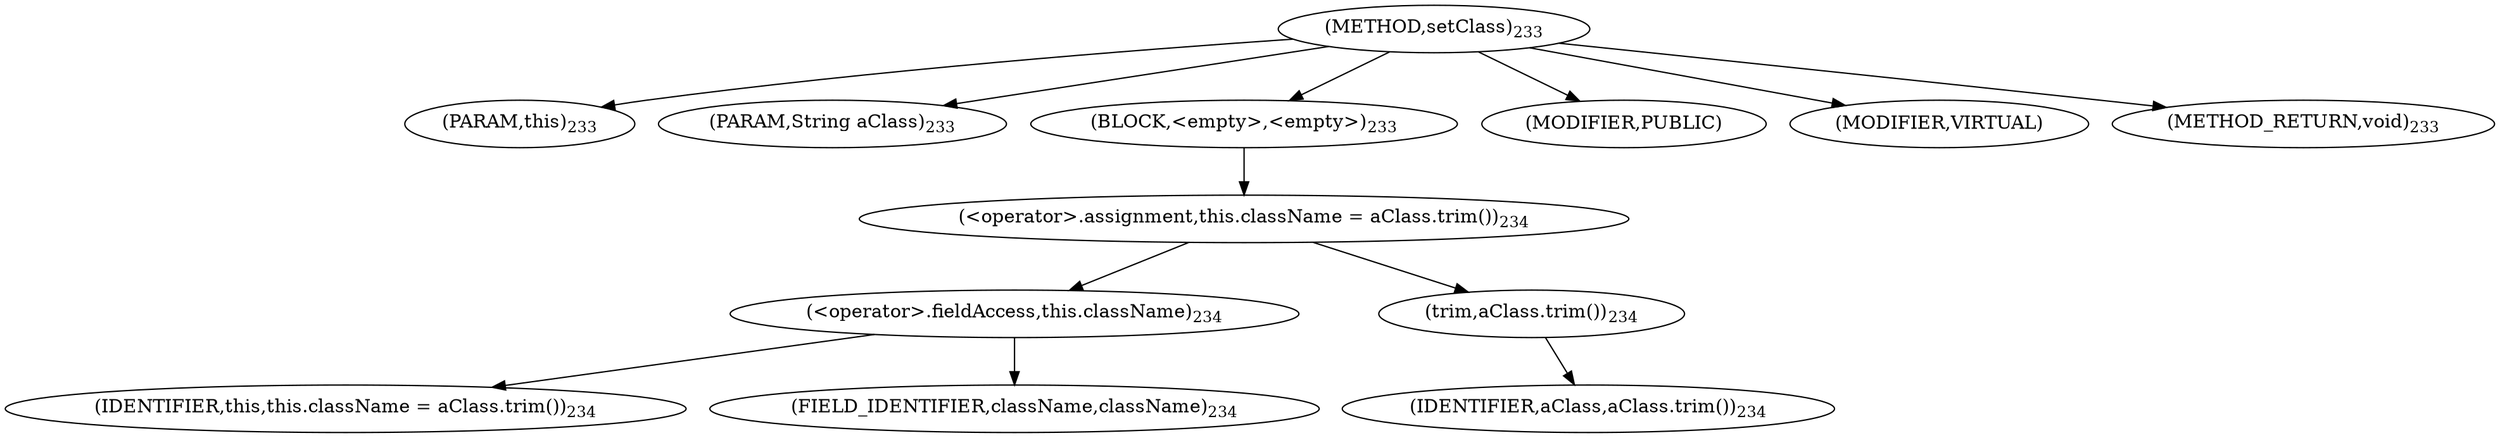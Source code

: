 digraph "setClass" {  
"772" [label = <(METHOD,setClass)<SUB>233</SUB>> ]
"773" [label = <(PARAM,this)<SUB>233</SUB>> ]
"774" [label = <(PARAM,String aClass)<SUB>233</SUB>> ]
"775" [label = <(BLOCK,&lt;empty&gt;,&lt;empty&gt;)<SUB>233</SUB>> ]
"776" [label = <(&lt;operator&gt;.assignment,this.className = aClass.trim())<SUB>234</SUB>> ]
"777" [label = <(&lt;operator&gt;.fieldAccess,this.className)<SUB>234</SUB>> ]
"778" [label = <(IDENTIFIER,this,this.className = aClass.trim())<SUB>234</SUB>> ]
"779" [label = <(FIELD_IDENTIFIER,className,className)<SUB>234</SUB>> ]
"780" [label = <(trim,aClass.trim())<SUB>234</SUB>> ]
"781" [label = <(IDENTIFIER,aClass,aClass.trim())<SUB>234</SUB>> ]
"782" [label = <(MODIFIER,PUBLIC)> ]
"783" [label = <(MODIFIER,VIRTUAL)> ]
"784" [label = <(METHOD_RETURN,void)<SUB>233</SUB>> ]
  "772" -> "773" 
  "772" -> "774" 
  "772" -> "775" 
  "772" -> "782" 
  "772" -> "783" 
  "772" -> "784" 
  "775" -> "776" 
  "776" -> "777" 
  "776" -> "780" 
  "777" -> "778" 
  "777" -> "779" 
  "780" -> "781" 
}
